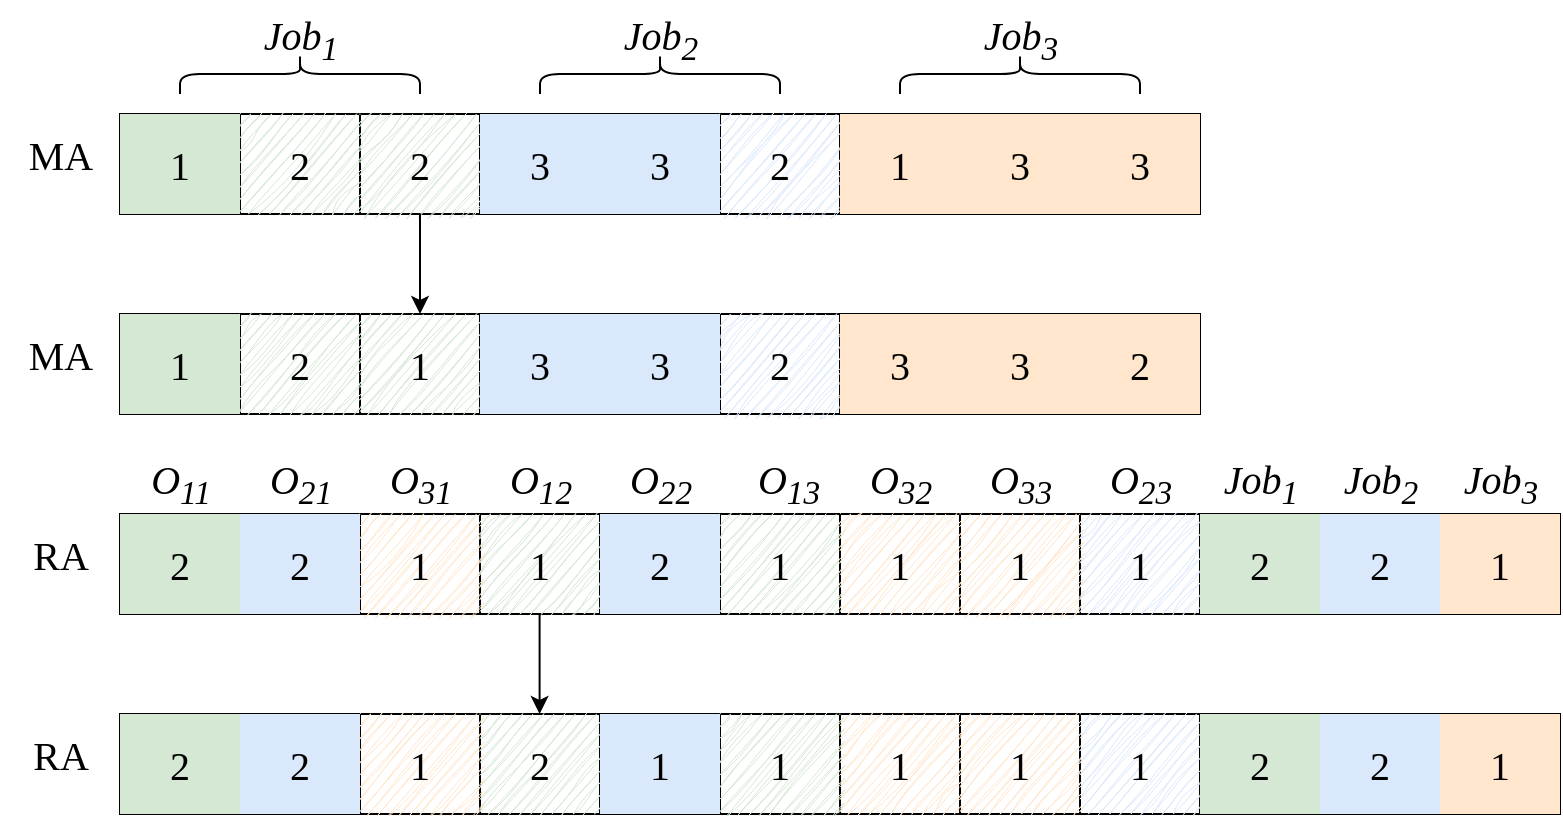 <mxfile version="26.1.0">
  <diagram name="第 1 页" id="iQ7srxk4YWTIxksb6oVG">
    <mxGraphModel dx="1185" dy="627" grid="1" gridSize="10" guides="1" tooltips="1" connect="1" arrows="1" fold="1" page="1" pageScale="1" pageWidth="827" pageHeight="1169" math="0" shadow="0">
      <root>
        <mxCell id="0" />
        <mxCell id="1" parent="0" />
        <mxCell id="WESP8O3cPXHoL07Lp8WO-1" value="" style="shape=table;startSize=0;container=1;collapsible=0;childLayout=tableLayout;fontFamily=Times New Roman;fontSize=20;" vertex="1" parent="1">
          <mxGeometry x="100" y="230" width="540" height="50" as="geometry" />
        </mxCell>
        <mxCell id="WESP8O3cPXHoL07Lp8WO-2" value="" style="shape=tableRow;horizontal=0;startSize=0;swimlaneHead=0;swimlaneBody=0;strokeColor=inherit;top=0;left=0;bottom=0;right=0;collapsible=0;dropTarget=0;fillColor=none;points=[[0,0.5],[1,0.5]];portConstraint=eastwest;fontFamily=Times New Roman;fontSize=20;" vertex="1" parent="WESP8O3cPXHoL07Lp8WO-1">
          <mxGeometry width="540" height="50" as="geometry" />
        </mxCell>
        <mxCell id="WESP8O3cPXHoL07Lp8WO-3" value="1" style="shape=partialRectangle;html=1;whiteSpace=wrap;connectable=0;strokeColor=#82b366;overflow=hidden;fillColor=#d5e8d4;top=0;left=0;bottom=0;right=0;pointerEvents=1;fontFamily=Times New Roman;fontSize=20;" vertex="1" parent="WESP8O3cPXHoL07Lp8WO-2">
          <mxGeometry width="60" height="50" as="geometry">
            <mxRectangle width="60" height="50" as="alternateBounds" />
          </mxGeometry>
        </mxCell>
        <mxCell id="WESP8O3cPXHoL07Lp8WO-4" value="2" style="shape=partialRectangle;html=1;whiteSpace=wrap;connectable=0;strokeColor=#82b366;overflow=hidden;fillColor=#d5e8d4;top=0;left=0;bottom=0;right=0;pointerEvents=1;fontFamily=Times New Roman;fontSize=20;sketch=1;curveFitting=1;jiggle=2;" vertex="1" parent="WESP8O3cPXHoL07Lp8WO-2">
          <mxGeometry x="60" width="60" height="50" as="geometry">
            <mxRectangle width="60" height="50" as="alternateBounds" />
          </mxGeometry>
        </mxCell>
        <mxCell id="WESP8O3cPXHoL07Lp8WO-5" value="2" style="shape=partialRectangle;html=1;whiteSpace=wrap;connectable=0;strokeColor=#82b366;overflow=hidden;fillColor=#d5e8d4;top=0;left=0;bottom=0;right=0;pointerEvents=1;fontFamily=Times New Roman;fontSize=20;sketch=1;curveFitting=1;jiggle=2;" vertex="1" parent="WESP8O3cPXHoL07Lp8WO-2">
          <mxGeometry x="120" width="60" height="50" as="geometry">
            <mxRectangle width="60" height="50" as="alternateBounds" />
          </mxGeometry>
        </mxCell>
        <mxCell id="WESP8O3cPXHoL07Lp8WO-6" value="3" style="shape=partialRectangle;html=1;whiteSpace=wrap;connectable=0;strokeColor=#6c8ebf;overflow=hidden;fillColor=#dae8fc;top=0;left=0;bottom=0;right=0;pointerEvents=1;fontFamily=Times New Roman;fontSize=20;" vertex="1" parent="WESP8O3cPXHoL07Lp8WO-2">
          <mxGeometry x="180" width="60" height="50" as="geometry">
            <mxRectangle width="60" height="50" as="alternateBounds" />
          </mxGeometry>
        </mxCell>
        <mxCell id="WESP8O3cPXHoL07Lp8WO-7" value="3" style="shape=partialRectangle;html=1;whiteSpace=wrap;connectable=0;strokeColor=#6c8ebf;overflow=hidden;fillColor=#dae8fc;top=0;left=0;bottom=0;right=0;pointerEvents=1;fontFamily=Times New Roman;fontSize=20;" vertex="1" parent="WESP8O3cPXHoL07Lp8WO-2">
          <mxGeometry x="240" width="60" height="50" as="geometry">
            <mxRectangle width="60" height="50" as="alternateBounds" />
          </mxGeometry>
        </mxCell>
        <mxCell id="WESP8O3cPXHoL07Lp8WO-8" value="2" style="shape=partialRectangle;html=1;whiteSpace=wrap;connectable=0;strokeColor=#6c8ebf;overflow=hidden;fillColor=#dae8fc;top=0;left=0;bottom=0;right=0;pointerEvents=1;fontFamily=Times New Roman;fontSize=20;sketch=1;curveFitting=1;jiggle=2;" vertex="1" parent="WESP8O3cPXHoL07Lp8WO-2">
          <mxGeometry x="300" width="60" height="50" as="geometry">
            <mxRectangle width="60" height="50" as="alternateBounds" />
          </mxGeometry>
        </mxCell>
        <mxCell id="WESP8O3cPXHoL07Lp8WO-9" value="1" style="shape=partialRectangle;html=1;whiteSpace=wrap;connectable=0;strokeColor=#d79b00;overflow=hidden;fillColor=#ffe6cc;top=0;left=0;bottom=0;right=0;pointerEvents=1;fontFamily=Times New Roman;fontSize=20;" vertex="1" parent="WESP8O3cPXHoL07Lp8WO-2">
          <mxGeometry x="360" width="60" height="50" as="geometry">
            <mxRectangle width="60" height="50" as="alternateBounds" />
          </mxGeometry>
        </mxCell>
        <mxCell id="WESP8O3cPXHoL07Lp8WO-10" value="3" style="shape=partialRectangle;html=1;whiteSpace=wrap;connectable=0;strokeColor=default;overflow=hidden;fillColor=#ffe6cc;top=0;left=0;bottom=0;right=0;pointerEvents=1;fontFamily=Times New Roman;fontSize=20;" vertex="1" parent="WESP8O3cPXHoL07Lp8WO-2">
          <mxGeometry x="420" width="60" height="50" as="geometry">
            <mxRectangle width="60" height="50" as="alternateBounds" />
          </mxGeometry>
        </mxCell>
        <mxCell id="WESP8O3cPXHoL07Lp8WO-11" value="3" style="shape=partialRectangle;html=1;whiteSpace=wrap;connectable=0;strokeColor=#d79b00;overflow=hidden;fillColor=#ffe6cc;top=0;left=0;bottom=0;right=0;pointerEvents=1;fontFamily=Times New Roman;fontSize=20;" vertex="1" parent="WESP8O3cPXHoL07Lp8WO-2">
          <mxGeometry x="480" width="60" height="50" as="geometry">
            <mxRectangle width="60" height="50" as="alternateBounds" />
          </mxGeometry>
        </mxCell>
        <mxCell id="WESP8O3cPXHoL07Lp8WO-12" value="MA" style="text;html=1;align=center;verticalAlign=middle;resizable=0;points=[];autosize=1;strokeColor=none;fillColor=none;fontFamily=Times New Roman;fontSize=20;" vertex="1" parent="1">
          <mxGeometry x="40" y="230" width="60" height="40" as="geometry" />
        </mxCell>
        <mxCell id="WESP8O3cPXHoL07Lp8WO-13" value="" style="shape=table;startSize=0;container=1;collapsible=0;childLayout=tableLayout;fontFamily=Times New Roman;fontSize=20;" vertex="1" parent="1">
          <mxGeometry x="100" y="330" width="540" height="50" as="geometry" />
        </mxCell>
        <mxCell id="WESP8O3cPXHoL07Lp8WO-14" value="" style="shape=tableRow;horizontal=0;startSize=0;swimlaneHead=0;swimlaneBody=0;strokeColor=inherit;top=0;left=0;bottom=0;right=0;collapsible=0;dropTarget=0;fillColor=none;points=[[0,0.5],[1,0.5]];portConstraint=eastwest;fontFamily=Times New Roman;fontSize=20;shadow=0;" vertex="1" parent="WESP8O3cPXHoL07Lp8WO-13">
          <mxGeometry width="540" height="50" as="geometry" />
        </mxCell>
        <mxCell id="WESP8O3cPXHoL07Lp8WO-15" value="1" style="shape=partialRectangle;html=1;whiteSpace=wrap;connectable=0;strokeColor=#82b366;overflow=hidden;fillColor=#d5e8d4;top=0;left=0;bottom=0;right=0;pointerEvents=1;fontFamily=Times New Roman;fontSize=20;shadow=0;" vertex="1" parent="WESP8O3cPXHoL07Lp8WO-14">
          <mxGeometry width="60" height="50" as="geometry">
            <mxRectangle width="60" height="50" as="alternateBounds" />
          </mxGeometry>
        </mxCell>
        <mxCell id="WESP8O3cPXHoL07Lp8WO-16" value="2" style="shape=partialRectangle;html=1;whiteSpace=wrap;connectable=0;strokeColor=#82b366;overflow=hidden;fillColor=#d5e8d4;top=0;left=0;bottom=0;right=0;pointerEvents=1;fontFamily=Times New Roman;fontSize=20;shadow=0;sketch=1;curveFitting=1;jiggle=2;" vertex="1" parent="WESP8O3cPXHoL07Lp8WO-14">
          <mxGeometry x="60" width="60" height="50" as="geometry">
            <mxRectangle width="60" height="50" as="alternateBounds" />
          </mxGeometry>
        </mxCell>
        <mxCell id="WESP8O3cPXHoL07Lp8WO-17" value="1" style="shape=partialRectangle;html=1;whiteSpace=wrap;connectable=0;strokeColor=#82b366;overflow=hidden;fillColor=#d5e8d4;top=0;left=0;bottom=0;right=0;pointerEvents=1;fontFamily=Times New Roman;fontSize=20;shadow=0;sketch=1;curveFitting=1;jiggle=2;" vertex="1" parent="WESP8O3cPXHoL07Lp8WO-14">
          <mxGeometry x="120" width="60" height="50" as="geometry">
            <mxRectangle width="60" height="50" as="alternateBounds" />
          </mxGeometry>
        </mxCell>
        <mxCell id="WESP8O3cPXHoL07Lp8WO-18" value="3" style="shape=partialRectangle;html=1;whiteSpace=wrap;connectable=0;strokeColor=#6c8ebf;overflow=hidden;fillColor=#dae8fc;top=0;left=0;bottom=0;right=0;pointerEvents=1;fontFamily=Times New Roman;fontSize=20;shadow=0;" vertex="1" parent="WESP8O3cPXHoL07Lp8WO-14">
          <mxGeometry x="180" width="60" height="50" as="geometry">
            <mxRectangle width="60" height="50" as="alternateBounds" />
          </mxGeometry>
        </mxCell>
        <mxCell id="WESP8O3cPXHoL07Lp8WO-19" value="3" style="shape=partialRectangle;html=1;whiteSpace=wrap;connectable=0;strokeColor=#6c8ebf;overflow=hidden;fillColor=#dae8fc;top=0;left=0;bottom=0;right=0;pointerEvents=1;fontFamily=Times New Roman;fontSize=20;shadow=0;" vertex="1" parent="WESP8O3cPXHoL07Lp8WO-14">
          <mxGeometry x="240" width="60" height="50" as="geometry">
            <mxRectangle width="60" height="50" as="alternateBounds" />
          </mxGeometry>
        </mxCell>
        <mxCell id="WESP8O3cPXHoL07Lp8WO-20" value="2" style="shape=partialRectangle;html=1;whiteSpace=wrap;connectable=0;strokeColor=#6c8ebf;overflow=hidden;fillColor=#dae8fc;top=0;left=0;bottom=0;right=0;pointerEvents=1;fontFamily=Times New Roman;fontSize=20;shadow=0;sketch=1;curveFitting=1;jiggle=2;" vertex="1" parent="WESP8O3cPXHoL07Lp8WO-14">
          <mxGeometry x="300" width="60" height="50" as="geometry">
            <mxRectangle width="60" height="50" as="alternateBounds" />
          </mxGeometry>
        </mxCell>
        <mxCell id="WESP8O3cPXHoL07Lp8WO-21" value="3" style="shape=partialRectangle;html=1;whiteSpace=wrap;connectable=0;strokeColor=#d79b00;overflow=hidden;fillColor=#ffe6cc;top=0;left=0;bottom=0;right=0;pointerEvents=1;fontFamily=Times New Roman;fontSize=20;shadow=0;" vertex="1" parent="WESP8O3cPXHoL07Lp8WO-14">
          <mxGeometry x="360" width="60" height="50" as="geometry">
            <mxRectangle width="60" height="50" as="alternateBounds" />
          </mxGeometry>
        </mxCell>
        <mxCell id="WESP8O3cPXHoL07Lp8WO-22" value="3" style="shape=partialRectangle;html=1;whiteSpace=wrap;connectable=0;strokeColor=#d79b00;overflow=hidden;fillColor=#ffe6cc;top=0;left=0;bottom=0;right=0;pointerEvents=1;fontFamily=Times New Roman;fontSize=20;shadow=0;" vertex="1" parent="WESP8O3cPXHoL07Lp8WO-14">
          <mxGeometry x="420" width="60" height="50" as="geometry">
            <mxRectangle width="60" height="50" as="alternateBounds" />
          </mxGeometry>
        </mxCell>
        <mxCell id="WESP8O3cPXHoL07Lp8WO-23" value="2" style="shape=partialRectangle;html=1;whiteSpace=wrap;connectable=0;strokeColor=#d79b00;overflow=hidden;fillColor=#ffe6cc;top=0;left=0;bottom=0;right=0;pointerEvents=1;fontFamily=Times New Roman;fontSize=20;shadow=0;" vertex="1" parent="WESP8O3cPXHoL07Lp8WO-14">
          <mxGeometry x="480" width="60" height="50" as="geometry">
            <mxRectangle width="60" height="50" as="alternateBounds" />
          </mxGeometry>
        </mxCell>
        <mxCell id="WESP8O3cPXHoL07Lp8WO-24" value="MA" style="text;html=1;align=center;verticalAlign=middle;resizable=0;points=[];autosize=1;strokeColor=none;fillColor=none;fontFamily=Times New Roman;fontSize=20;" vertex="1" parent="1">
          <mxGeometry x="40" y="330" width="60" height="40" as="geometry" />
        </mxCell>
        <mxCell id="WESP8O3cPXHoL07Lp8WO-26" value="" style="endArrow=classic;html=1;rounded=0;exitX=0.17;exitY=1.009;exitDx=0;exitDy=0;exitPerimeter=0;fontFamily=Times New Roman;" edge="1" parent="1">
          <mxGeometry width="50" height="50" relative="1" as="geometry">
            <mxPoint x="250" y="280" as="sourcePoint" />
            <mxPoint x="250" y="330" as="targetPoint" />
          </mxGeometry>
        </mxCell>
        <mxCell id="WESP8O3cPXHoL07Lp8WO-31" value="RA" style="text;html=1;align=center;verticalAlign=middle;resizable=0;points=[];autosize=1;strokeColor=none;fillColor=none;fontFamily=Times New Roman;fontSize=20;" vertex="1" parent="1">
          <mxGeometry x="45" y="430" width="50" height="40" as="geometry" />
        </mxCell>
        <mxCell id="WESP8O3cPXHoL07Lp8WO-32" value="" style="shape=table;startSize=0;container=1;collapsible=0;childLayout=tableLayout;fontFamily=Times New Roman;fontSize=20;" vertex="1" parent="1">
          <mxGeometry x="100" y="430" width="720" height="50" as="geometry" />
        </mxCell>
        <mxCell id="WESP8O3cPXHoL07Lp8WO-33" value="" style="shape=tableRow;horizontal=0;startSize=0;swimlaneHead=0;swimlaneBody=0;strokeColor=inherit;top=0;left=0;bottom=0;right=0;collapsible=0;dropTarget=0;fillColor=none;points=[[0,0.5],[1,0.5]];portConstraint=eastwest;fontFamily=Times New Roman;fontSize=20;" vertex="1" parent="WESP8O3cPXHoL07Lp8WO-32">
          <mxGeometry width="720" height="50" as="geometry" />
        </mxCell>
        <mxCell id="WESP8O3cPXHoL07Lp8WO-34" value="2" style="shape=partialRectangle;html=1;whiteSpace=wrap;connectable=0;strokeColor=#82b366;overflow=hidden;fillColor=#d5e8d4;top=0;left=0;bottom=0;right=0;pointerEvents=1;fontFamily=Times New Roman;fontSize=20;" vertex="1" parent="WESP8O3cPXHoL07Lp8WO-33">
          <mxGeometry width="60" height="50" as="geometry">
            <mxRectangle width="60" height="50" as="alternateBounds" />
          </mxGeometry>
        </mxCell>
        <mxCell id="WESP8O3cPXHoL07Lp8WO-35" value="2" style="shape=partialRectangle;html=1;whiteSpace=wrap;connectable=0;strokeColor=#6c8ebf;overflow=hidden;fillColor=#dae8fc;top=0;left=0;bottom=0;right=0;pointerEvents=1;fontFamily=Times New Roman;fontSize=20;" vertex="1" parent="WESP8O3cPXHoL07Lp8WO-33">
          <mxGeometry x="60" width="60" height="50" as="geometry">
            <mxRectangle width="60" height="50" as="alternateBounds" />
          </mxGeometry>
        </mxCell>
        <mxCell id="WESP8O3cPXHoL07Lp8WO-36" value="1" style="shape=partialRectangle;html=1;whiteSpace=wrap;connectable=0;strokeColor=#d79b00;overflow=hidden;fillColor=#ffe6cc;top=0;left=0;bottom=0;right=0;pointerEvents=1;fontFamily=Times New Roman;fontSize=20;sketch=1;curveFitting=1;jiggle=2;" vertex="1" parent="WESP8O3cPXHoL07Lp8WO-33">
          <mxGeometry x="120" width="60" height="50" as="geometry">
            <mxRectangle width="60" height="50" as="alternateBounds" />
          </mxGeometry>
        </mxCell>
        <mxCell id="WESP8O3cPXHoL07Lp8WO-37" value="1" style="shape=partialRectangle;html=1;whiteSpace=wrap;connectable=0;strokeColor=#82b366;overflow=hidden;fillColor=#d5e8d4;top=0;left=0;bottom=0;right=0;pointerEvents=1;fontFamily=Times New Roman;fontSize=20;sketch=1;curveFitting=1;jiggle=2;" vertex="1" parent="WESP8O3cPXHoL07Lp8WO-33">
          <mxGeometry x="180" width="60" height="50" as="geometry">
            <mxRectangle width="60" height="50" as="alternateBounds" />
          </mxGeometry>
        </mxCell>
        <mxCell id="WESP8O3cPXHoL07Lp8WO-38" value="2" style="shape=partialRectangle;html=1;whiteSpace=wrap;connectable=0;strokeColor=#6c8ebf;overflow=hidden;fillColor=#dae8fc;top=0;left=0;bottom=0;right=0;pointerEvents=1;fontFamily=Times New Roman;fontSize=20;" vertex="1" parent="WESP8O3cPXHoL07Lp8WO-33">
          <mxGeometry x="240" width="60" height="50" as="geometry">
            <mxRectangle width="60" height="50" as="alternateBounds" />
          </mxGeometry>
        </mxCell>
        <mxCell id="WESP8O3cPXHoL07Lp8WO-39" value="1" style="shape=partialRectangle;html=1;whiteSpace=wrap;connectable=0;strokeColor=#82b366;overflow=hidden;fillColor=#d5e8d4;top=0;left=0;bottom=0;right=0;pointerEvents=1;fontFamily=Times New Roman;fontSize=20;sketch=1;curveFitting=1;jiggle=2;" vertex="1" parent="WESP8O3cPXHoL07Lp8WO-33">
          <mxGeometry x="300" width="60" height="50" as="geometry">
            <mxRectangle width="60" height="50" as="alternateBounds" />
          </mxGeometry>
        </mxCell>
        <mxCell id="WESP8O3cPXHoL07Lp8WO-40" value="1" style="shape=partialRectangle;html=1;whiteSpace=wrap;connectable=0;strokeColor=#d79b00;overflow=hidden;fillColor=#ffe6cc;top=0;left=0;bottom=0;right=0;pointerEvents=1;fontFamily=Times New Roman;fontSize=20;sketch=1;curveFitting=1;jiggle=2;" vertex="1" parent="WESP8O3cPXHoL07Lp8WO-33">
          <mxGeometry x="360" width="60" height="50" as="geometry">
            <mxRectangle width="60" height="50" as="alternateBounds" />
          </mxGeometry>
        </mxCell>
        <mxCell id="WESP8O3cPXHoL07Lp8WO-41" value="1" style="shape=partialRectangle;html=1;whiteSpace=wrap;connectable=0;strokeColor=#d79b00;overflow=hidden;fillColor=#ffe6cc;top=0;left=0;bottom=0;right=0;pointerEvents=1;fontFamily=Times New Roman;fontSize=20;sketch=1;curveFitting=1;jiggle=2;" vertex="1" parent="WESP8O3cPXHoL07Lp8WO-33">
          <mxGeometry x="420" width="60" height="50" as="geometry">
            <mxRectangle width="60" height="50" as="alternateBounds" />
          </mxGeometry>
        </mxCell>
        <mxCell id="WESP8O3cPXHoL07Lp8WO-42" value="1" style="shape=partialRectangle;html=1;whiteSpace=wrap;connectable=0;strokeColor=#6c8ebf;overflow=hidden;fillColor=#dae8fc;top=0;left=0;bottom=0;right=0;pointerEvents=1;fontFamily=Times New Roman;fontSize=20;sketch=1;curveFitting=1;jiggle=2;" vertex="1" parent="WESP8O3cPXHoL07Lp8WO-33">
          <mxGeometry x="480" width="60" height="50" as="geometry">
            <mxRectangle width="60" height="50" as="alternateBounds" />
          </mxGeometry>
        </mxCell>
        <mxCell id="WESP8O3cPXHoL07Lp8WO-43" value="2" style="shape=partialRectangle;html=1;whiteSpace=wrap;connectable=0;strokeColor=#82b366;overflow=hidden;fillColor=#d5e8d4;top=0;left=0;bottom=0;right=0;pointerEvents=1;fontFamily=Times New Roman;fontSize=20;" vertex="1" parent="WESP8O3cPXHoL07Lp8WO-33">
          <mxGeometry x="540" width="60" height="50" as="geometry">
            <mxRectangle width="60" height="50" as="alternateBounds" />
          </mxGeometry>
        </mxCell>
        <mxCell id="WESP8O3cPXHoL07Lp8WO-44" value="2" style="shape=partialRectangle;html=1;whiteSpace=wrap;connectable=0;strokeColor=#6c8ebf;overflow=hidden;fillColor=#dae8fc;top=0;left=0;bottom=0;right=0;pointerEvents=1;fontFamily=Times New Roman;fontSize=20;" vertex="1" parent="WESP8O3cPXHoL07Lp8WO-33">
          <mxGeometry x="600" width="60" height="50" as="geometry">
            <mxRectangle width="60" height="50" as="alternateBounds" />
          </mxGeometry>
        </mxCell>
        <mxCell id="WESP8O3cPXHoL07Lp8WO-45" value="1" style="shape=partialRectangle;html=1;whiteSpace=wrap;connectable=0;strokeColor=#d79b00;overflow=hidden;fillColor=#ffe6cc;top=0;left=0;bottom=0;right=0;pointerEvents=1;fontFamily=Times New Roman;fontSize=20;" vertex="1" parent="WESP8O3cPXHoL07Lp8WO-33">
          <mxGeometry x="660" width="60" height="50" as="geometry">
            <mxRectangle width="60" height="50" as="alternateBounds" />
          </mxGeometry>
        </mxCell>
        <mxCell id="WESP8O3cPXHoL07Lp8WO-46" value="RA" style="text;html=1;align=center;verticalAlign=middle;resizable=0;points=[];autosize=1;strokeColor=none;fillColor=none;fontFamily=Times New Roman;fontSize=20;" vertex="1" parent="1">
          <mxGeometry x="45" y="530" width="50" height="40" as="geometry" />
        </mxCell>
        <mxCell id="WESP8O3cPXHoL07Lp8WO-47" value="" style="shape=table;startSize=0;container=1;collapsible=0;childLayout=tableLayout;fontFamily=Times New Roman;fontSize=20;" vertex="1" parent="1">
          <mxGeometry x="100" y="530" width="720" height="50" as="geometry" />
        </mxCell>
        <mxCell id="WESP8O3cPXHoL07Lp8WO-48" value="" style="shape=tableRow;horizontal=0;startSize=0;swimlaneHead=0;swimlaneBody=0;strokeColor=inherit;top=0;left=0;bottom=0;right=0;collapsible=0;dropTarget=0;fillColor=none;points=[[0,0.5],[1,0.5]];portConstraint=eastwest;fontFamily=Times New Roman;fontSize=20;" vertex="1" parent="WESP8O3cPXHoL07Lp8WO-47">
          <mxGeometry width="720" height="50" as="geometry" />
        </mxCell>
        <mxCell id="WESP8O3cPXHoL07Lp8WO-49" value="2" style="shape=partialRectangle;html=1;whiteSpace=wrap;connectable=0;strokeColor=#82b366;overflow=hidden;fillColor=#d5e8d4;top=0;left=0;bottom=0;right=0;pointerEvents=1;fontFamily=Times New Roman;fontSize=20;" vertex="1" parent="WESP8O3cPXHoL07Lp8WO-48">
          <mxGeometry width="60" height="50" as="geometry">
            <mxRectangle width="60" height="50" as="alternateBounds" />
          </mxGeometry>
        </mxCell>
        <mxCell id="WESP8O3cPXHoL07Lp8WO-50" value="2" style="shape=partialRectangle;html=1;whiteSpace=wrap;connectable=0;strokeColor=#6c8ebf;overflow=hidden;fillColor=#dae8fc;top=0;left=0;bottom=0;right=0;pointerEvents=1;fontFamily=Times New Roman;fontSize=20;" vertex="1" parent="WESP8O3cPXHoL07Lp8WO-48">
          <mxGeometry x="60" width="60" height="50" as="geometry">
            <mxRectangle width="60" height="50" as="alternateBounds" />
          </mxGeometry>
        </mxCell>
        <mxCell id="WESP8O3cPXHoL07Lp8WO-51" value="1" style="shape=partialRectangle;html=1;whiteSpace=wrap;connectable=0;strokeColor=#d79b00;overflow=hidden;fillColor=#ffe6cc;top=0;left=0;bottom=0;right=0;pointerEvents=1;fontFamily=Times New Roman;fontSize=20;sketch=1;curveFitting=1;jiggle=2;" vertex="1" parent="WESP8O3cPXHoL07Lp8WO-48">
          <mxGeometry x="120" width="60" height="50" as="geometry">
            <mxRectangle width="60" height="50" as="alternateBounds" />
          </mxGeometry>
        </mxCell>
        <mxCell id="WESP8O3cPXHoL07Lp8WO-52" value="2" style="shape=partialRectangle;html=1;whiteSpace=wrap;connectable=0;strokeColor=#82b366;overflow=hidden;fillColor=#d5e8d4;top=0;left=0;bottom=0;right=0;pointerEvents=1;fontFamily=Times New Roman;fontSize=20;sketch=1;curveFitting=1;jiggle=2;" vertex="1" parent="WESP8O3cPXHoL07Lp8WO-48">
          <mxGeometry x="180" width="60" height="50" as="geometry">
            <mxRectangle width="60" height="50" as="alternateBounds" />
          </mxGeometry>
        </mxCell>
        <mxCell id="WESP8O3cPXHoL07Lp8WO-53" value="1" style="shape=partialRectangle;html=1;whiteSpace=wrap;connectable=0;strokeColor=#6c8ebf;overflow=hidden;fillColor=#dae8fc;top=0;left=0;bottom=0;right=0;pointerEvents=1;fontFamily=Times New Roman;fontSize=20;" vertex="1" parent="WESP8O3cPXHoL07Lp8WO-48">
          <mxGeometry x="240" width="60" height="50" as="geometry">
            <mxRectangle width="60" height="50" as="alternateBounds" />
          </mxGeometry>
        </mxCell>
        <mxCell id="WESP8O3cPXHoL07Lp8WO-54" value="1" style="shape=partialRectangle;html=1;whiteSpace=wrap;connectable=0;strokeColor=#82b366;overflow=hidden;fillColor=#d5e8d4;top=0;left=0;bottom=0;right=0;pointerEvents=1;fontFamily=Times New Roman;fontSize=20;sketch=1;curveFitting=1;jiggle=2;" vertex="1" parent="WESP8O3cPXHoL07Lp8WO-48">
          <mxGeometry x="300" width="60" height="50" as="geometry">
            <mxRectangle width="60" height="50" as="alternateBounds" />
          </mxGeometry>
        </mxCell>
        <mxCell id="WESP8O3cPXHoL07Lp8WO-55" value="1" style="shape=partialRectangle;html=1;whiteSpace=wrap;connectable=0;strokeColor=#d79b00;overflow=hidden;fillColor=#ffe6cc;top=0;left=0;bottom=0;right=0;pointerEvents=1;fontFamily=Times New Roman;fontSize=20;sketch=1;curveFitting=1;jiggle=2;" vertex="1" parent="WESP8O3cPXHoL07Lp8WO-48">
          <mxGeometry x="360" width="60" height="50" as="geometry">
            <mxRectangle width="60" height="50" as="alternateBounds" />
          </mxGeometry>
        </mxCell>
        <mxCell id="WESP8O3cPXHoL07Lp8WO-56" value="1" style="shape=partialRectangle;html=1;whiteSpace=wrap;connectable=0;strokeColor=#d79b00;overflow=hidden;fillColor=#ffe6cc;top=0;left=0;bottom=0;right=0;pointerEvents=1;fontFamily=Times New Roman;fontSize=20;sketch=1;curveFitting=1;jiggle=2;" vertex="1" parent="WESP8O3cPXHoL07Lp8WO-48">
          <mxGeometry x="420" width="60" height="50" as="geometry">
            <mxRectangle width="60" height="50" as="alternateBounds" />
          </mxGeometry>
        </mxCell>
        <mxCell id="WESP8O3cPXHoL07Lp8WO-57" value="1" style="shape=partialRectangle;html=1;whiteSpace=wrap;connectable=0;strokeColor=#6c8ebf;overflow=hidden;fillColor=#dae8fc;top=0;left=0;bottom=0;right=0;pointerEvents=1;fontFamily=Times New Roman;fontSize=20;sketch=1;curveFitting=1;jiggle=2;" vertex="1" parent="WESP8O3cPXHoL07Lp8WO-48">
          <mxGeometry x="480" width="60" height="50" as="geometry">
            <mxRectangle width="60" height="50" as="alternateBounds" />
          </mxGeometry>
        </mxCell>
        <mxCell id="WESP8O3cPXHoL07Lp8WO-58" value="2" style="shape=partialRectangle;html=1;whiteSpace=wrap;connectable=0;strokeColor=#82b366;overflow=hidden;fillColor=#d5e8d4;top=0;left=0;bottom=0;right=0;pointerEvents=1;fontFamily=Times New Roman;fontSize=20;" vertex="1" parent="WESP8O3cPXHoL07Lp8WO-48">
          <mxGeometry x="540" width="60" height="50" as="geometry">
            <mxRectangle width="60" height="50" as="alternateBounds" />
          </mxGeometry>
        </mxCell>
        <mxCell id="WESP8O3cPXHoL07Lp8WO-59" value="2" style="shape=partialRectangle;html=1;whiteSpace=wrap;connectable=0;strokeColor=#6c8ebf;overflow=hidden;fillColor=#dae8fc;top=0;left=0;bottom=0;right=0;pointerEvents=1;fontFamily=Times New Roman;fontSize=20;" vertex="1" parent="WESP8O3cPXHoL07Lp8WO-48">
          <mxGeometry x="600" width="60" height="50" as="geometry">
            <mxRectangle width="60" height="50" as="alternateBounds" />
          </mxGeometry>
        </mxCell>
        <mxCell id="WESP8O3cPXHoL07Lp8WO-60" value="1" style="shape=partialRectangle;html=1;whiteSpace=wrap;connectable=0;strokeColor=#d79b00;overflow=hidden;fillColor=#ffe6cc;top=0;left=0;bottom=0;right=0;pointerEvents=1;fontFamily=Times New Roman;fontSize=20;" vertex="1" parent="WESP8O3cPXHoL07Lp8WO-48">
          <mxGeometry x="660" width="60" height="50" as="geometry">
            <mxRectangle width="60" height="50" as="alternateBounds" />
          </mxGeometry>
        </mxCell>
        <mxCell id="WESP8O3cPXHoL07Lp8WO-63" value="" style="endArrow=classic;html=1;rounded=0;exitX=0.17;exitY=1.009;exitDx=0;exitDy=0;exitPerimeter=0;fontFamily=Times New Roman;" edge="1" parent="1">
          <mxGeometry width="50" height="50" relative="1" as="geometry">
            <mxPoint x="309.8" y="480" as="sourcePoint" />
            <mxPoint x="309.8" y="530" as="targetPoint" />
          </mxGeometry>
        </mxCell>
        <mxCell id="WESP8O3cPXHoL07Lp8WO-64" value="" style="shape=curlyBracket;whiteSpace=wrap;html=1;rounded=1;labelPosition=left;verticalLabelPosition=middle;align=right;verticalAlign=middle;rotation=90;fontFamily=Times New Roman;" vertex="1" parent="1">
          <mxGeometry x="180" y="150" width="20" height="120" as="geometry" />
        </mxCell>
        <mxCell id="WESP8O3cPXHoL07Lp8WO-65" value="" style="shape=curlyBracket;whiteSpace=wrap;html=1;rounded=1;labelPosition=left;verticalLabelPosition=middle;align=right;verticalAlign=middle;rotation=90;fontFamily=Times New Roman;" vertex="1" parent="1">
          <mxGeometry x="360" y="150" width="20" height="120" as="geometry" />
        </mxCell>
        <mxCell id="WESP8O3cPXHoL07Lp8WO-66" value="" style="shape=curlyBracket;whiteSpace=wrap;html=1;rounded=1;labelPosition=left;verticalLabelPosition=middle;align=right;verticalAlign=middle;rotation=90;fontFamily=Times New Roman;" vertex="1" parent="1">
          <mxGeometry x="540" y="150" width="20" height="120" as="geometry" />
        </mxCell>
        <mxCell id="WESP8O3cPXHoL07Lp8WO-67" value="Job&lt;sub&gt;1&lt;/sub&gt;" style="text;html=1;align=center;verticalAlign=middle;resizable=0;points=[];autosize=1;strokeColor=none;fillColor=none;fontSize=20;fontFamily=Times New Roman;fontStyle=2" vertex="1" parent="1">
          <mxGeometry x="160" y="173" width="60" height="40" as="geometry" />
        </mxCell>
        <mxCell id="WESP8O3cPXHoL07Lp8WO-68" value="Job&lt;sub&gt;2&lt;/sub&gt;" style="text;html=1;align=center;verticalAlign=middle;resizable=0;points=[];autosize=1;strokeColor=none;fillColor=none;fontSize=20;fontFamily=Times New Roman;fontStyle=2" vertex="1" parent="1">
          <mxGeometry x="340" y="173" width="60" height="40" as="geometry" />
        </mxCell>
        <mxCell id="WESP8O3cPXHoL07Lp8WO-69" value="Job&lt;sub&gt;3&lt;/sub&gt;" style="text;html=1;align=center;verticalAlign=middle;resizable=0;points=[];autosize=1;strokeColor=none;fillColor=none;fontSize=20;fontFamily=Times New Roman;fontStyle=2" vertex="1" parent="1">
          <mxGeometry x="520" y="173" width="60" height="40" as="geometry" />
        </mxCell>
        <mxCell id="WESP8O3cPXHoL07Lp8WO-70" value="O&lt;sub&gt;11&lt;/sub&gt;" style="text;html=1;align=center;verticalAlign=middle;resizable=0;points=[];autosize=1;strokeColor=none;fillColor=none;fontSize=20;fontFamily=Times New Roman;fontStyle=2" vertex="1" parent="1">
          <mxGeometry x="105" y="395" width="50" height="40" as="geometry" />
        </mxCell>
        <mxCell id="WESP8O3cPXHoL07Lp8WO-73" value="O&lt;sub&gt;21&lt;/sub&gt;" style="text;html=1;align=center;verticalAlign=middle;resizable=0;points=[];autosize=1;strokeColor=none;fillColor=none;fontSize=20;fontFamily=Times New Roman;fontStyle=2" vertex="1" parent="1">
          <mxGeometry x="165" y="395" width="50" height="40" as="geometry" />
        </mxCell>
        <mxCell id="WESP8O3cPXHoL07Lp8WO-74" value="O&lt;sub&gt;31&lt;/sub&gt;" style="text;html=1;align=center;verticalAlign=middle;resizable=0;points=[];autosize=1;strokeColor=none;fillColor=none;fontSize=20;fontFamily=Times New Roman;fontStyle=2" vertex="1" parent="1">
          <mxGeometry x="225" y="395" width="50" height="40" as="geometry" />
        </mxCell>
        <mxCell id="WESP8O3cPXHoL07Lp8WO-75" value="O&lt;sub&gt;12&lt;/sub&gt;" style="text;html=1;align=center;verticalAlign=middle;resizable=0;points=[];autosize=1;strokeColor=none;fillColor=none;fontSize=20;fontFamily=Times New Roman;fontStyle=2" vertex="1" parent="1">
          <mxGeometry x="285" y="395" width="50" height="40" as="geometry" />
        </mxCell>
        <mxCell id="WESP8O3cPXHoL07Lp8WO-76" value="O&lt;sub&gt;22&lt;/sub&gt;" style="text;html=1;align=center;verticalAlign=middle;resizable=0;points=[];autosize=1;strokeColor=none;fillColor=none;fontSize=20;fontFamily=Times New Roman;fontStyle=2" vertex="1" parent="1">
          <mxGeometry x="345" y="395" width="50" height="40" as="geometry" />
        </mxCell>
        <mxCell id="WESP8O3cPXHoL07Lp8WO-77" value="O&lt;sub&gt;13&lt;/sub&gt;" style="text;html=1;align=center;verticalAlign=middle;resizable=0;points=[];autosize=1;strokeColor=none;fillColor=none;fontSize=20;fontFamily=Times New Roman;fontStyle=2" vertex="1" parent="1">
          <mxGeometry x="409" y="395" width="50" height="40" as="geometry" />
        </mxCell>
        <mxCell id="WESP8O3cPXHoL07Lp8WO-78" value="O&lt;sub&gt;32&lt;/sub&gt;" style="text;html=1;align=center;verticalAlign=middle;resizable=0;points=[];autosize=1;strokeColor=none;fillColor=none;fontSize=20;fontFamily=Times New Roman;fontStyle=2" vertex="1" parent="1">
          <mxGeometry x="465" y="395" width="50" height="40" as="geometry" />
        </mxCell>
        <mxCell id="WESP8O3cPXHoL07Lp8WO-79" value="O&lt;sub&gt;33&lt;/sub&gt;" style="text;html=1;align=center;verticalAlign=middle;resizable=0;points=[];autosize=1;strokeColor=none;fillColor=none;fontSize=20;fontFamily=Times New Roman;fontStyle=2" vertex="1" parent="1">
          <mxGeometry x="525" y="395" width="50" height="40" as="geometry" />
        </mxCell>
        <mxCell id="WESP8O3cPXHoL07Lp8WO-80" value="O&lt;sub&gt;23&lt;/sub&gt;" style="text;html=1;align=center;verticalAlign=middle;resizable=0;points=[];autosize=1;strokeColor=none;fillColor=none;fontSize=20;fontFamily=Times New Roman;fontStyle=2" vertex="1" parent="1">
          <mxGeometry x="585" y="395" width="50" height="40" as="geometry" />
        </mxCell>
        <mxCell id="WESP8O3cPXHoL07Lp8WO-84" value="Job&lt;sub&gt;1&lt;/sub&gt;" style="text;html=1;align=center;verticalAlign=middle;resizable=0;points=[];autosize=1;strokeColor=none;fillColor=none;fontSize=20;fontFamily=Times New Roman;fontStyle=2" vertex="1" parent="1">
          <mxGeometry x="640" y="395" width="60" height="40" as="geometry" />
        </mxCell>
        <mxCell id="WESP8O3cPXHoL07Lp8WO-85" value="Job&lt;sub&gt;2&lt;/sub&gt;" style="text;html=1;align=center;verticalAlign=middle;resizable=0;points=[];autosize=1;strokeColor=none;fillColor=none;fontSize=20;fontFamily=Times New Roman;fontStyle=2" vertex="1" parent="1">
          <mxGeometry x="700" y="395" width="60" height="40" as="geometry" />
        </mxCell>
        <mxCell id="WESP8O3cPXHoL07Lp8WO-86" value="Job&lt;sub&gt;3&lt;/sub&gt;" style="text;html=1;align=center;verticalAlign=middle;resizable=0;points=[];autosize=1;strokeColor=none;fillColor=none;fontSize=20;fontFamily=Times New Roman;fontStyle=2" vertex="1" parent="1">
          <mxGeometry x="760" y="395" width="60" height="40" as="geometry" />
        </mxCell>
      </root>
    </mxGraphModel>
  </diagram>
</mxfile>
